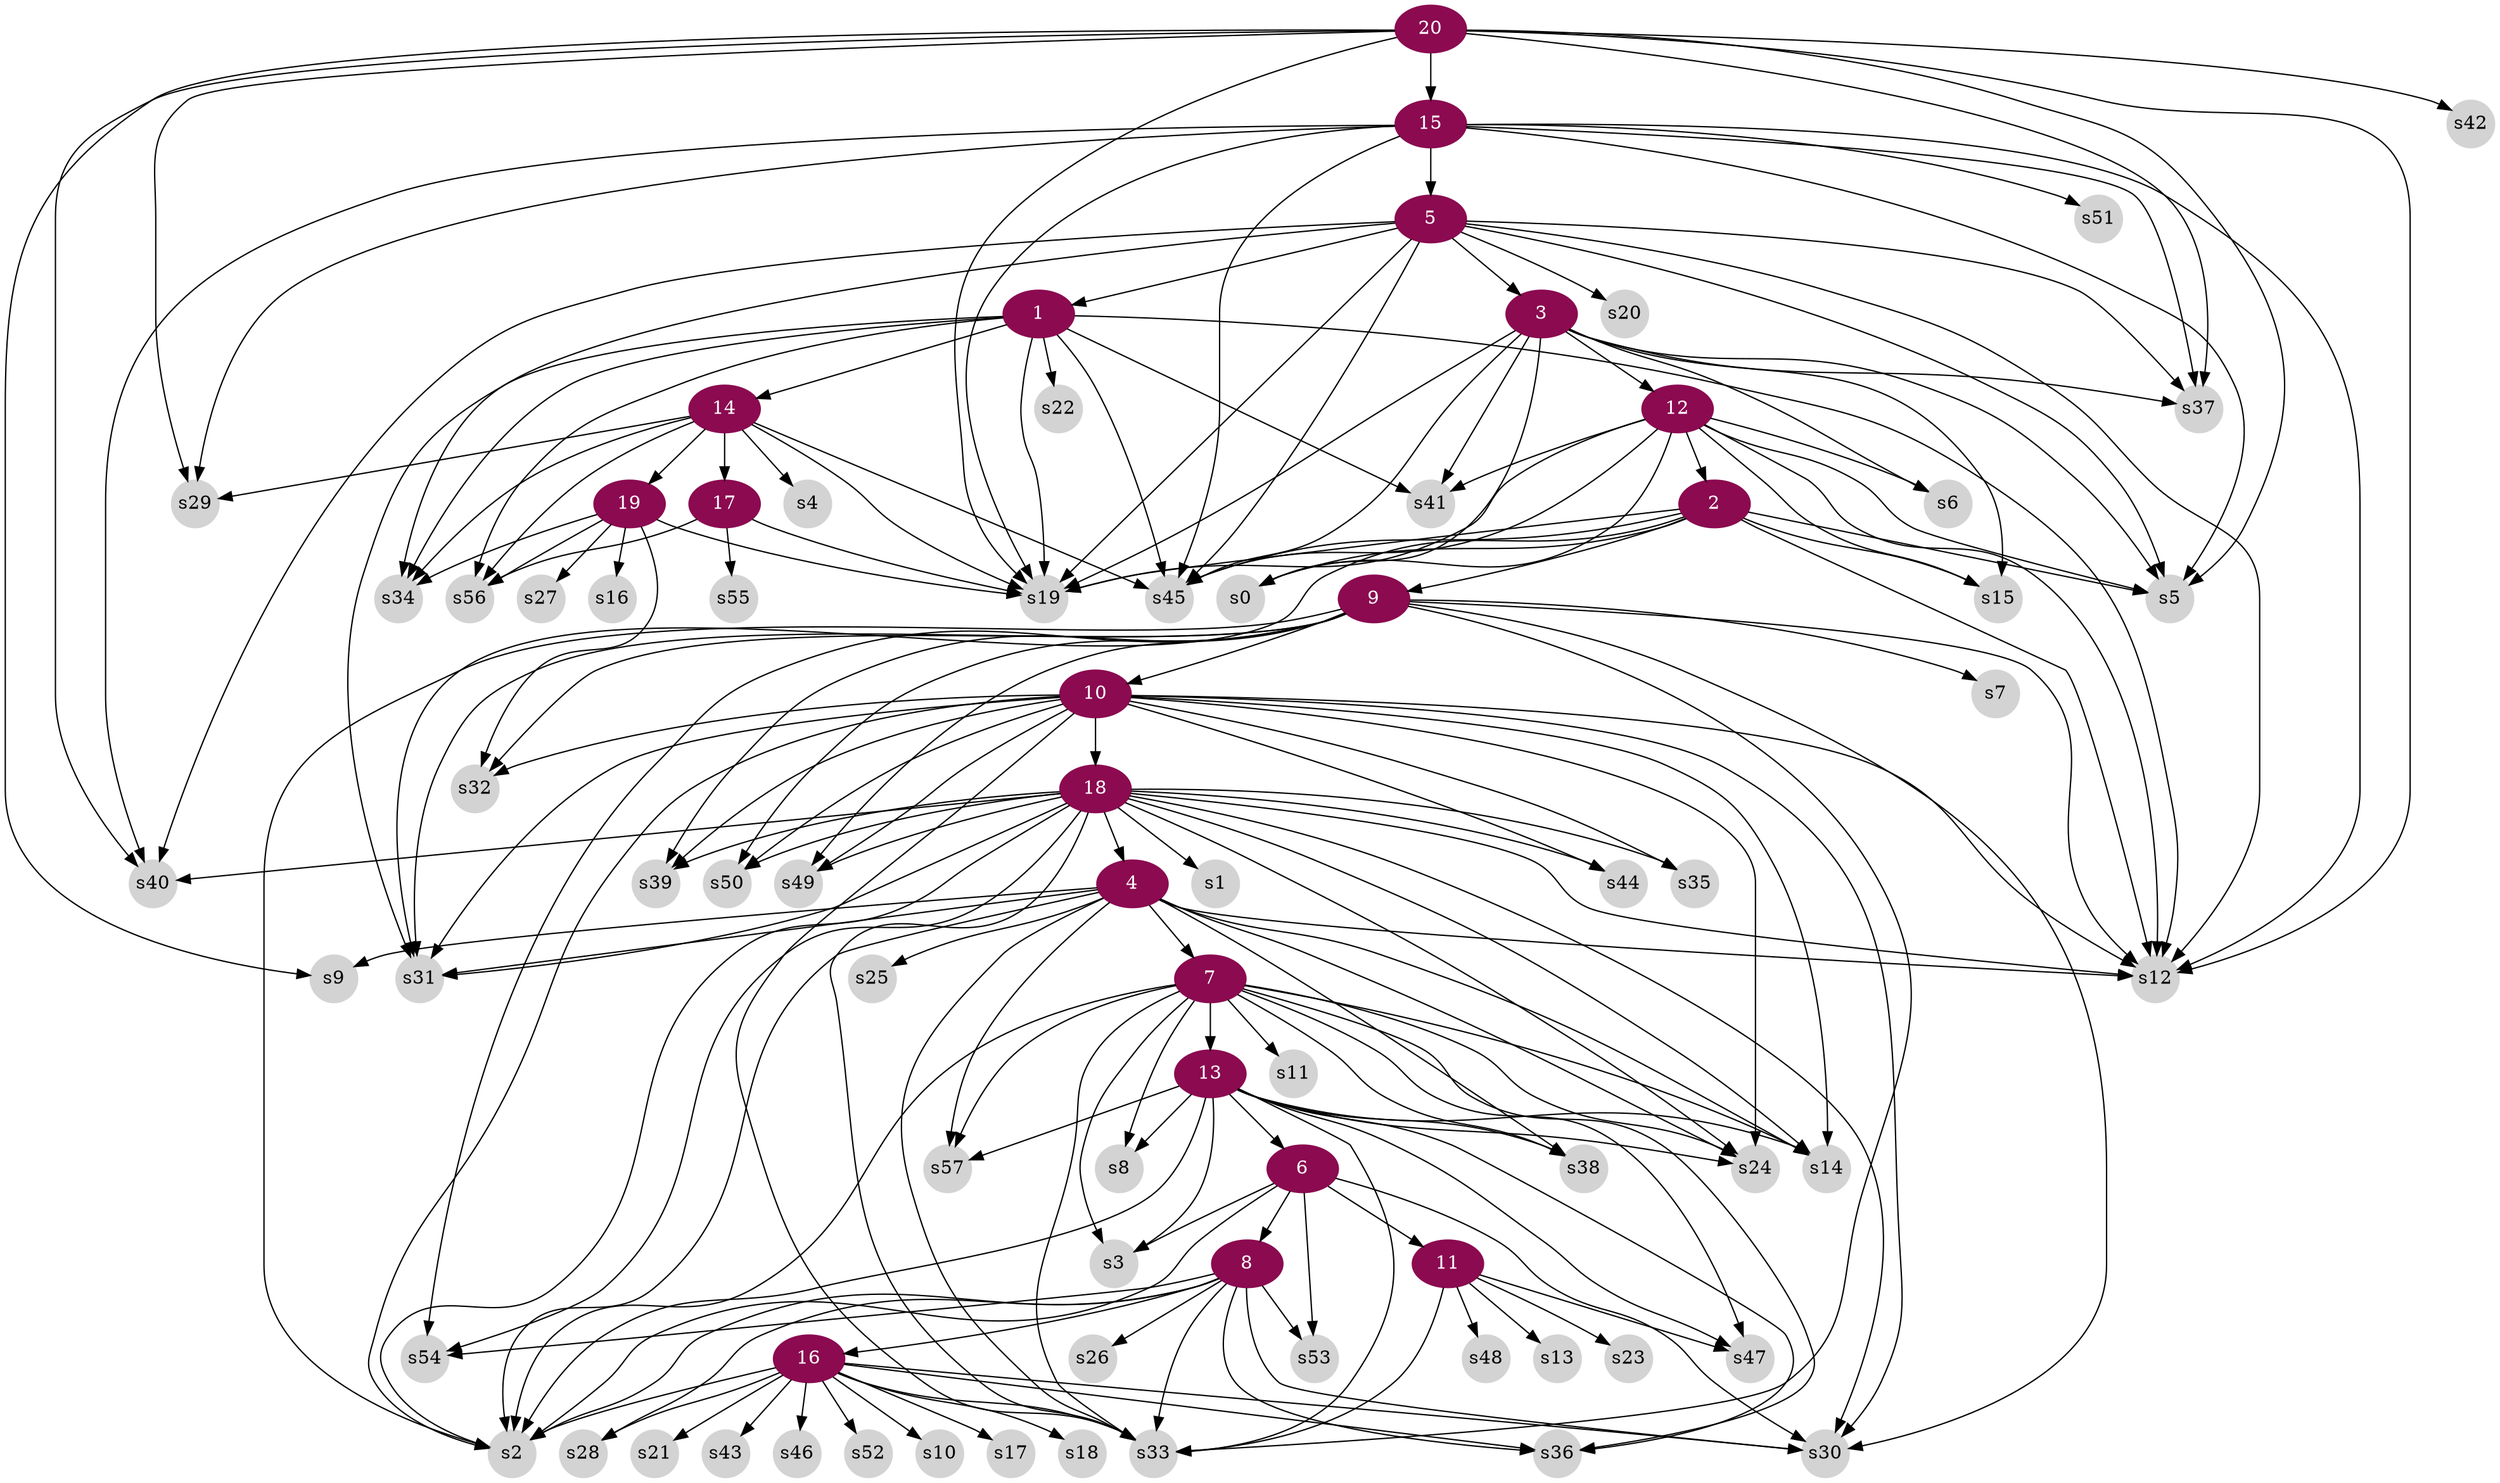 digraph g{
node [color=deeppink4, style=filled, fontcolor=white];	
5 -> 1;
12 -> 2;
5 -> 3;
18 -> 4;
15 -> 5;
13 -> 6;
4 -> 7;
6 -> 8;
2 -> 9;
9 -> 10;
6 -> 11;
3 -> 12;
7 -> 13;
1 -> 14;
20 -> 15;
8 -> 16;
14 -> 17;
10 -> 18;
14 -> 19;
node [color=lightgrey, style=filled, fontcolor=black, shape=circle, fixedsize=true];  
1 -> s12;
1 -> s19;
1 -> s22;
1 -> s31;
1 -> s34;
1 -> s41;
1 -> s45;
1 -> s56;
2 -> s0;
2 -> s5;
2 -> s12;
2 -> s15;
2 -> s19;
2 -> s31;
2 -> s45;
3 -> s0;
3 -> s5;
3 -> s6;
3 -> s15;
3 -> s19;
3 -> s37;
3 -> s41;
3 -> s45;
4 -> s2;
4 -> s9;
4 -> s12;
4 -> s14;
4 -> s24;
4 -> s25;
4 -> s31;
4 -> s33;
4 -> s38;
4 -> s57;
5 -> s5;
5 -> s12;
5 -> s19;
5 -> s20;
5 -> s34;
5 -> s37;
5 -> s40;
5 -> s45;
6 -> s2;
6 -> s3;
6 -> s30;
6 -> s53;
7 -> s2;
7 -> s3;
7 -> s8;
7 -> s11;
7 -> s14;
7 -> s24;
7 -> s33;
7 -> s36;
7 -> s38;
7 -> s47;
7 -> s57;
8 -> s2;
8 -> s26;
8 -> s28;
8 -> s30;
8 -> s33;
8 -> s36;
8 -> s53;
8 -> s54;
9 -> s2;
9 -> s7;
9 -> s12;
9 -> s30;
9 -> s31;
9 -> s32;
9 -> s33;
9 -> s39;
9 -> s49;
9 -> s50;
9 -> s54;
10 -> s2;
10 -> s12;
10 -> s14;
10 -> s24;
10 -> s30;
10 -> s31;
10 -> s32;
10 -> s33;
10 -> s35;
10 -> s39;
10 -> s44;
10 -> s49;
10 -> s50;
11 -> s13;
11 -> s23;
11 -> s33;
11 -> s47;
11 -> s48;
12 -> s0;
12 -> s5;
12 -> s6;
12 -> s12;
12 -> s15;
12 -> s19;
12 -> s41;
12 -> s45;
13 -> s2;
13 -> s3;
13 -> s8;
13 -> s14;
13 -> s24;
13 -> s33;
13 -> s36;
13 -> s38;
13 -> s47;
13 -> s57;
14 -> s4;
14 -> s19;
14 -> s29;
14 -> s34;
14 -> s45;
14 -> s56;
15 -> s5;
15 -> s12;
15 -> s19;
15 -> s29;
15 -> s37;
15 -> s40;
15 -> s45;
15 -> s51;
16 -> s2;
16 -> s10;
16 -> s17;
16 -> s18;
16 -> s21;
16 -> s28;
16 -> s30;
16 -> s33;
16 -> s36;
16 -> s43;
16 -> s46;
16 -> s52;
17 -> s19;
17 -> s55;
17 -> s56;
18 -> s1;
18 -> s2;
18 -> s12;
18 -> s14;
18 -> s24;
18 -> s30;
18 -> s31;
18 -> s33;
18 -> s35;
18 -> s39;
18 -> s40;
18 -> s44;
18 -> s49;
18 -> s50;
18 -> s54;
19 -> s16;
19 -> s19;
19 -> s27;
19 -> s32;
19 -> s34;
19 -> s56;
20 -> s5;
20 -> s9;
20 -> s12;
20 -> s19;
20 -> s29;
20 -> s37;
20 -> s40;
20 -> s42;
}
